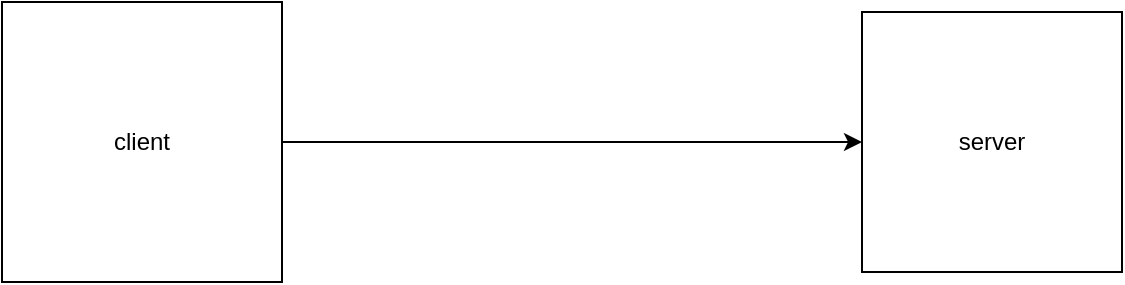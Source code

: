<mxfile>
    <diagram id="WMI_wVShALoV9zcZo_jj" name="ページ1">
        <mxGraphModel dx="757" dy="451" grid="1" gridSize="10" guides="1" tooltips="1" connect="1" arrows="1" fold="1" page="1" pageScale="1" pageWidth="827" pageHeight="1169" math="0" shadow="0">
            <root>
                <mxCell id="0"/>
                <mxCell id="1" parent="0"/>
                <mxCell id="4" value="" style="edgeStyle=orthogonalEdgeStyle;rounded=0;orthogonalLoop=1;jettySize=auto;html=1;" edge="1" parent="1" source="2" target="3">
                    <mxGeometry relative="1" as="geometry"/>
                </mxCell>
                <mxCell id="2" value="client" style="whiteSpace=wrap;html=1;aspect=fixed;" parent="1" vertex="1">
                    <mxGeometry x="40" y="30" width="140" height="140" as="geometry"/>
                </mxCell>
                <mxCell id="3" value="server" style="whiteSpace=wrap;html=1;aspect=fixed;" vertex="1" parent="1">
                    <mxGeometry x="470" y="35" width="130" height="130" as="geometry"/>
                </mxCell>
            </root>
        </mxGraphModel>
    </diagram>
</mxfile>

